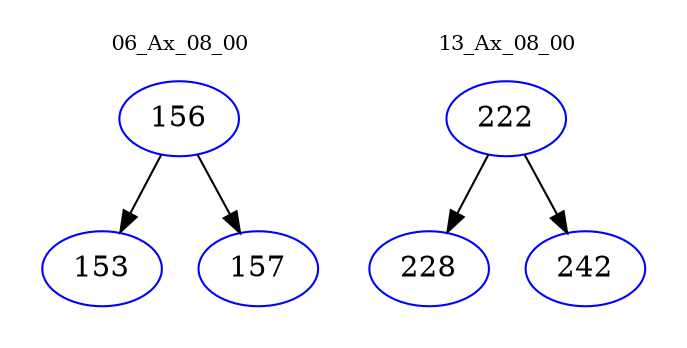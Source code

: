 digraph{
subgraph cluster_0 {
color = white
label = "06_Ax_08_00";
fontsize=10;
T0_156 [label="156", color="blue"]
T0_156 -> T0_153 [color="black"]
T0_153 [label="153", color="blue"]
T0_156 -> T0_157 [color="black"]
T0_157 [label="157", color="blue"]
}
subgraph cluster_1 {
color = white
label = "13_Ax_08_00";
fontsize=10;
T1_222 [label="222", color="blue"]
T1_222 -> T1_228 [color="black"]
T1_228 [label="228", color="blue"]
T1_222 -> T1_242 [color="black"]
T1_242 [label="242", color="blue"]
}
}
